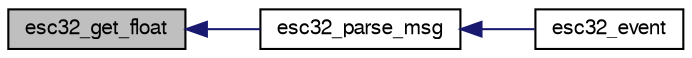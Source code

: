 digraph "esc32_get_float"
{
  edge [fontname="FreeSans",fontsize="10",labelfontname="FreeSans",labelfontsize="10"];
  node [fontname="FreeSans",fontsize="10",shape=record];
  rankdir="LR";
  Node1 [label="esc32_get_float",height=0.2,width=0.4,color="black", fillcolor="grey75", style="filled", fontcolor="black"];
  Node1 -> Node2 [dir="back",color="midnightblue",fontsize="10",style="solid",fontname="FreeSans"];
  Node2 [label="esc32_parse_msg",height=0.2,width=0.4,color="black", fillcolor="white", style="filled",URL="$esc32_8c.html#a6791b2b81802d97f5f5fdbfe80bd3b2f"];
  Node2 -> Node3 [dir="back",color="midnightblue",fontsize="10",style="solid",fontname="FreeSans"];
  Node3 [label="esc32_event",height=0.2,width=0.4,color="black", fillcolor="white", style="filled",URL="$esc32_8h.html#a7c74e9b94efb3f864dd51885fa5362ff"];
}
